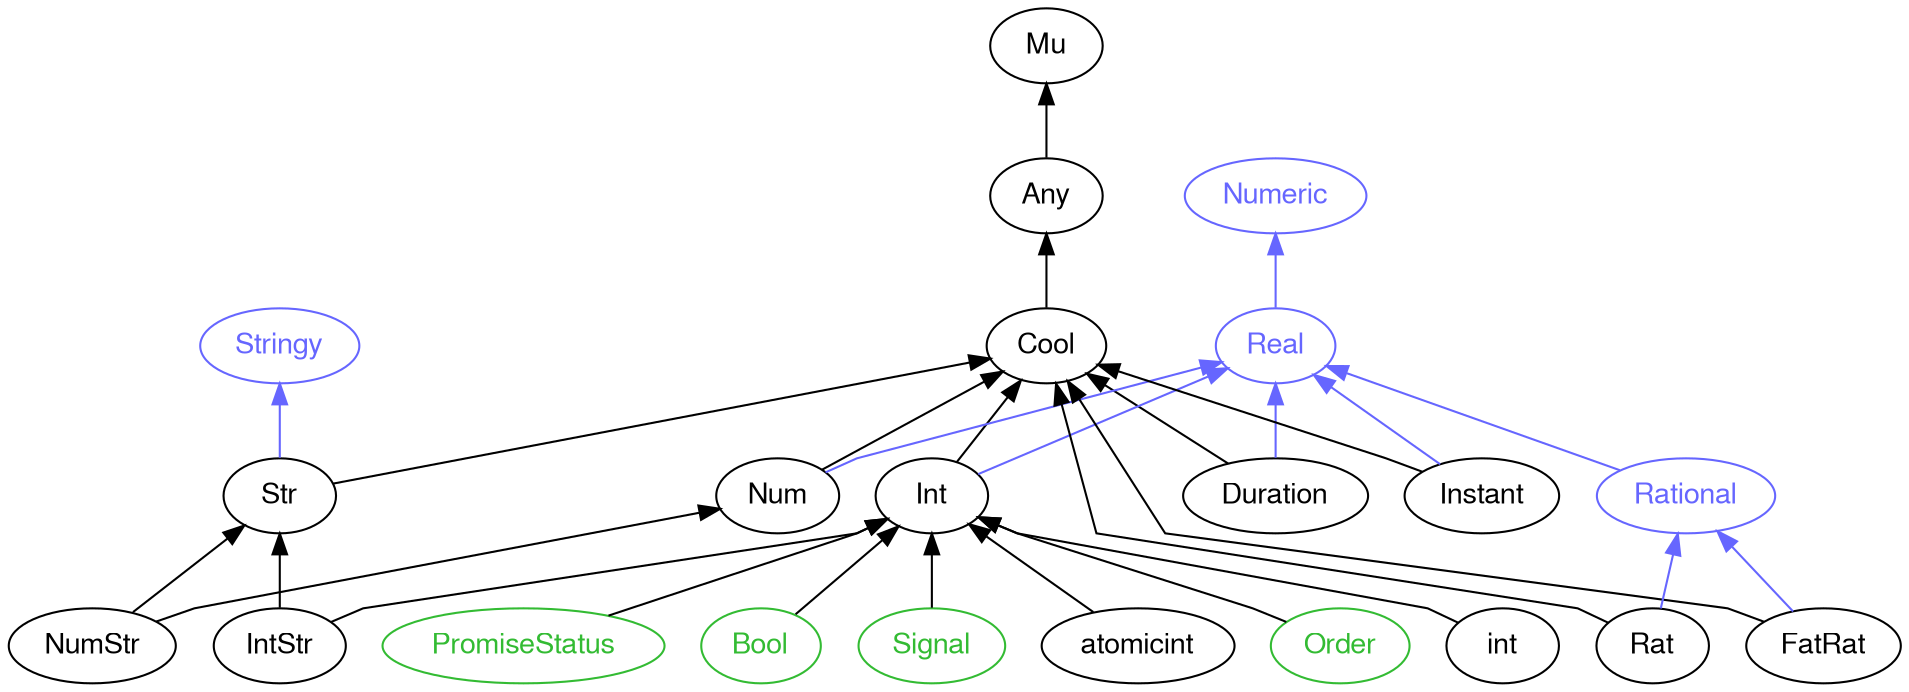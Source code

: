 digraph "perl6-type-graph" {
    rankdir=BT;
    splines=polyline;
    overlap=false; 
    // Types
    "Real" [color="#6666FF", fontcolor="#6666FF", href="/type/Real", fontname="FreeSans"];
    "Numeric" [color="#6666FF", fontcolor="#6666FF", href="/type/Numeric", fontname="FreeSans"];
    "Mu" [color="#000000", fontcolor="#000000", href="/type/Mu", fontname="FreeSans"];
    "Any" [color="#000000", fontcolor="#000000", href="/type/Any", fontname="FreeSans"];
    "Cool" [color="#000000", fontcolor="#000000", href="/type/Cool", fontname="FreeSans"];
    "Duration" [color="#000000", fontcolor="#000000", href="/type/Duration", fontname="FreeSans"];
    "Int" [color="#000000", fontcolor="#000000", href="/type/Int", fontname="FreeSans"];
    "Num" [color="#000000", fontcolor="#000000", href="/type/Num", fontname="FreeSans"];
    "Rational" [color="#6666FF", fontcolor="#6666FF", href="/type/Rational", fontname="FreeSans"];
    "Instant" [color="#000000", fontcolor="#000000", href="/type/Instant", fontname="FreeSans"];
    "Stringy" [color="#6666FF", fontcolor="#6666FF", href="/type/Stringy", fontname="FreeSans"];
    "Str" [color="#000000", fontcolor="#000000", href="/type/Str", fontname="FreeSans"];
    "IntStr" [color="#000000", fontcolor="#000000", href="/type/IntStr", fontname="FreeSans"];
    "atomicint" [color="#000000", fontcolor="#000000", href="/type/atomicint", fontname="FreeSans"];
    "Order" [color="#33BB33", fontcolor="#33BB33", href="/type/Order", fontname="FreeSans"];
    "int" [color="#000000", fontcolor="#000000", href="/type/int", fontname="FreeSans"];
    "PromiseStatus" [color="#33BB33", fontcolor="#33BB33", href="/type/PromiseStatus", fontname="FreeSans"];
    "Bool" [color="#33BB33", fontcolor="#33BB33", href="/type/Bool", fontname="FreeSans"];
    "Signal" [color="#33BB33", fontcolor="#33BB33", href="/type/Signal", fontname="FreeSans"];
    "NumStr" [color="#000000", fontcolor="#000000", href="/type/NumStr", fontname="FreeSans"];
    "FatRat" [color="#000000", fontcolor="#000000", href="/type/FatRat", fontname="FreeSans"];
    "Rat" [color="#000000", fontcolor="#000000", href="/type/Rat", fontname="FreeSans"];

    // Superclasses
    "Any" -> "Mu" [color="#000000"];
    "Cool" -> "Any" [color="#000000"];
    "Duration" -> "Cool" [color="#000000"];
    "Int" -> "Cool" [color="#000000"];
    "Num" -> "Cool" [color="#000000"];
    "Instant" -> "Cool" [color="#000000"];
    "Str" -> "Cool" [color="#000000"];
    "IntStr" -> "Int" [color="#000000"];
    "IntStr" -> "Str" [color="#000000"];
    "atomicint" -> "Int" [color="#000000"];
    "Order" -> "Int" [color="#000000"];
    "int" -> "Int" [color="#000000"];
    "PromiseStatus" -> "Int" [color="#000000"];
    "Bool" -> "Int" [color="#000000"];
    "Signal" -> "Int" [color="#000000"];
    "NumStr" -> "Num" [color="#000000"];
    "NumStr" -> "Str" [color="#000000"];
    "FatRat" -> "Cool" [color="#000000"];
    "Rat" -> "Cool" [color="#000000"];

    // Roles
    "Real" -> "Numeric" [color="#6666FF"];
    "Duration" -> "Real" [color="#6666FF"];
    "Int" -> "Real" [color="#6666FF"];
    "Num" -> "Real" [color="#6666FF"];
    "Rational" -> "Real" [color="#6666FF"];
    "Instant" -> "Real" [color="#6666FF"];
    "Str" -> "Stringy" [color="#6666FF"];
    "FatRat" -> "Rational" [color="#6666FF"];
    "Rat" -> "Rational" [color="#6666FF"];
}
